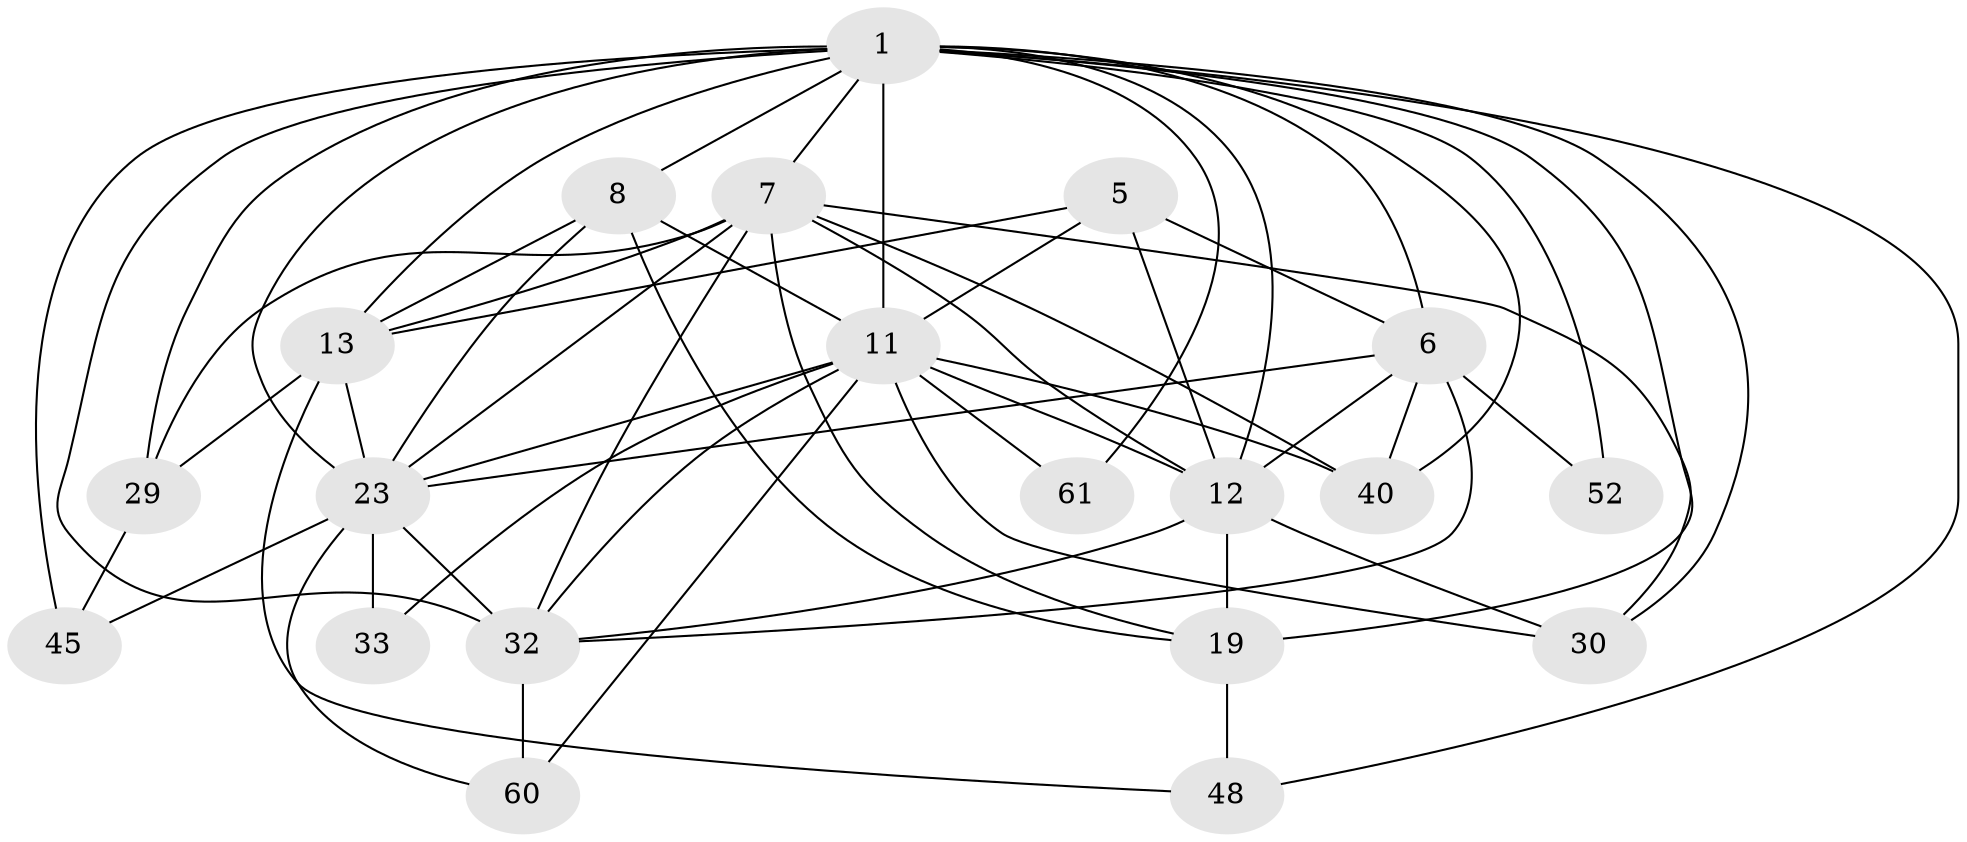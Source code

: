 // original degree distribution, {4: 0.2028985507246377, 7: 0.043478260869565216, 5: 0.2318840579710145, 2: 0.14492753623188406, 3: 0.2753623188405797, 6: 0.10144927536231885}
// Generated by graph-tools (version 1.1) at 2025/18/03/04/25 18:18:57]
// undirected, 20 vertices, 58 edges
graph export_dot {
graph [start="1"]
  node [color=gray90,style=filled];
  1 [super="+4+20+3+2"];
  5 [super="+56"];
  6 [super="+9"];
  7 [super="+37+25+10"];
  8 [super="+17+34"];
  11 [super="+18+35+15"];
  12 [super="+50+21"];
  13 [super="+36+62"];
  19 [super="+49+46"];
  23 [super="+67+24"];
  29 [super="+64"];
  30 [super="+38"];
  32 [super="+47"];
  33;
  40 [super="+55"];
  45;
  48;
  52 [super="+66"];
  60;
  61;
  1 -- 7 [weight=2];
  1 -- 52 [weight=2];
  1 -- 13;
  1 -- 32 [weight=4];
  1 -- 40 [weight=2];
  1 -- 61;
  1 -- 12;
  1 -- 11 [weight=5];
  1 -- 23 [weight=2];
  1 -- 19 [weight=2];
  1 -- 6 [weight=2];
  1 -- 8 [weight=3];
  1 -- 45;
  1 -- 48;
  1 -- 29;
  1 -- 30;
  5 -- 6 [weight=2];
  5 -- 13;
  5 -- 12;
  5 -- 11;
  6 -- 32;
  6 -- 40;
  6 -- 12;
  6 -- 52;
  6 -- 23;
  7 -- 23 [weight=2];
  7 -- 32 [weight=2];
  7 -- 29 [weight=3];
  7 -- 40;
  7 -- 12;
  7 -- 13;
  7 -- 19;
  7 -- 30 [weight=2];
  8 -- 11 [weight=2];
  8 -- 13;
  8 -- 19;
  8 -- 23;
  11 -- 33;
  11 -- 60;
  11 -- 40;
  11 -- 61;
  11 -- 12;
  11 -- 23 [weight=2];
  11 -- 32 [weight=2];
  11 -- 30;
  12 -- 30 [weight=2];
  12 -- 32;
  12 -- 19;
  13 -- 48;
  13 -- 23 [weight=3];
  13 -- 29;
  19 -- 48;
  23 -- 45;
  23 -- 32 [weight=2];
  23 -- 33;
  23 -- 60;
  29 -- 45;
  32 -- 60;
}
